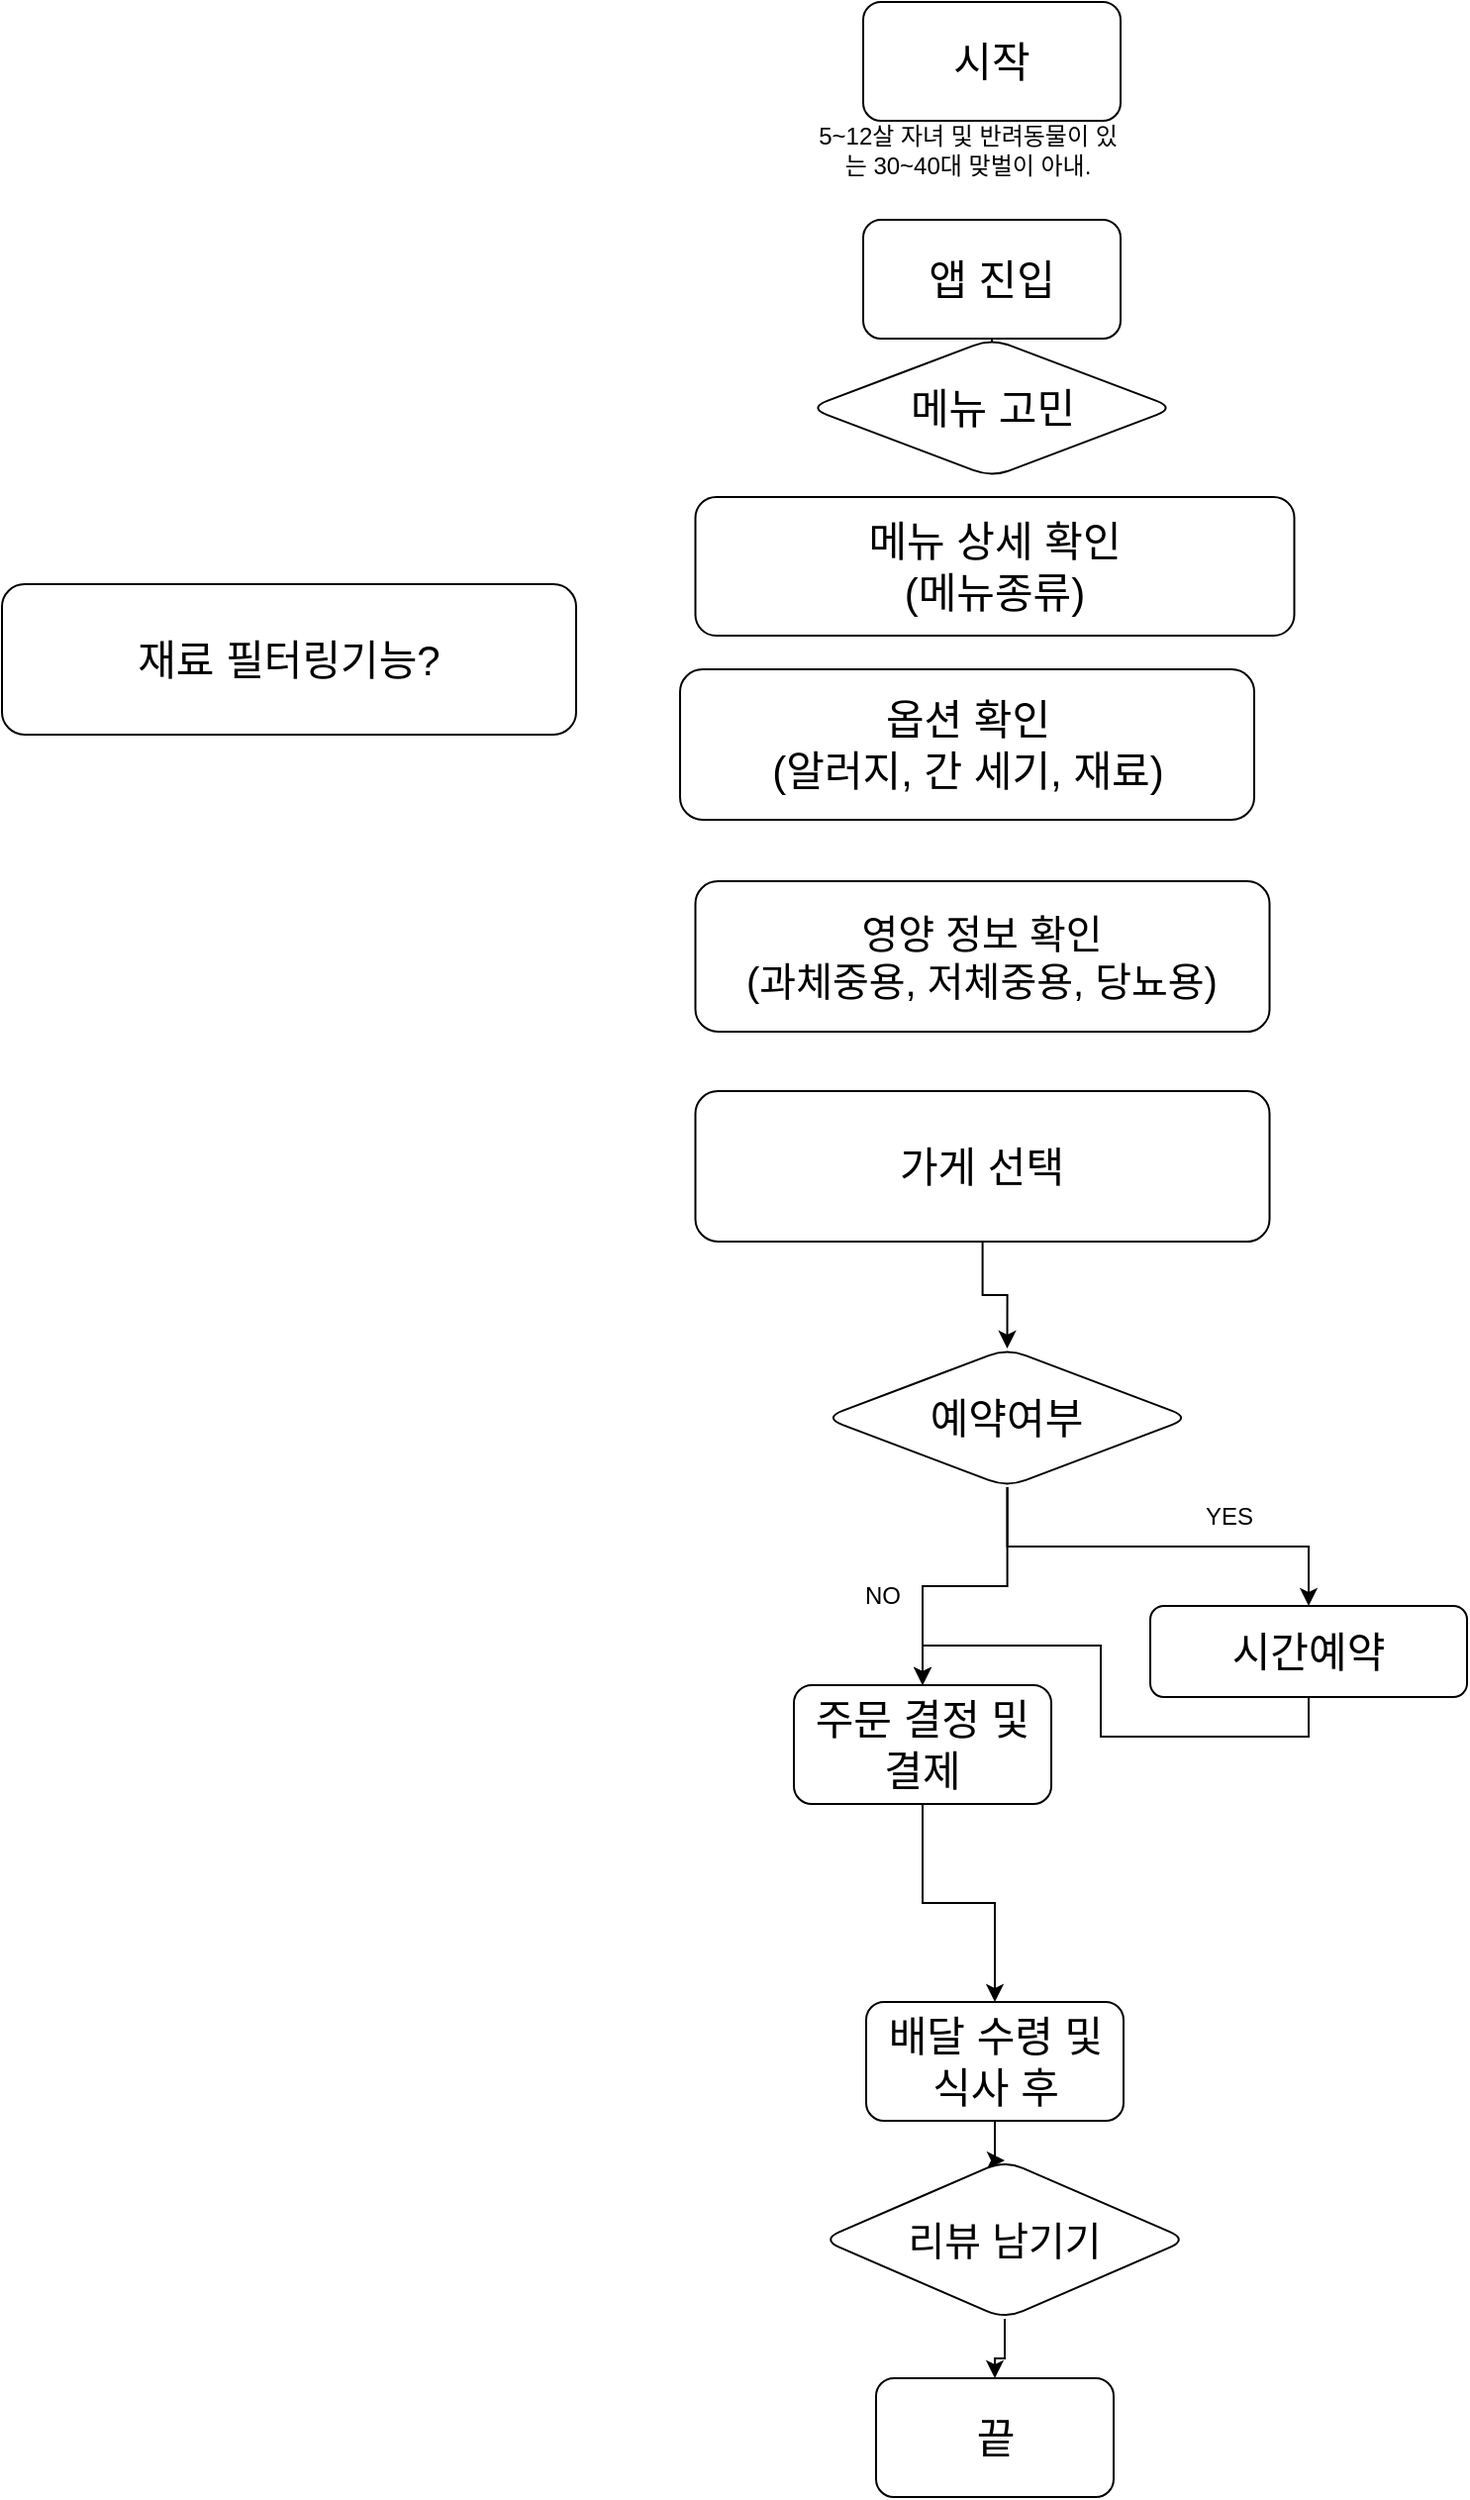 <mxfile version="28.2.8">
  <diagram name="페이지-1" id="25WP1_fd7J1cwdtx8Or1">
    <mxGraphModel dx="1203" dy="1277" grid="1" gridSize="10" guides="1" tooltips="1" connect="1" arrows="1" fold="1" page="1" pageScale="1" pageWidth="827" pageHeight="1169" math="0" shadow="0">
      <root>
        <mxCell id="0" />
        <mxCell id="1" parent="0" />
        <mxCell id="aMcZZvX24LN74UGp-i6H-1" value="&lt;font style=&quot;font-size: 21px;&quot;&gt;시작&lt;/font&gt;" style="rounded=1;whiteSpace=wrap;html=1;perimeterSpacing=0;" vertex="1" parent="1">
          <mxGeometry x="655" y="120" width="130" height="60" as="geometry" />
        </mxCell>
        <mxCell id="aMcZZvX24LN74UGp-i6H-2" value="5~12살 자녀 및 반려동물이 있는 30~40대 맞벌이 아내." style="text;html=1;whiteSpace=wrap;strokeColor=none;fillColor=none;align=center;verticalAlign=middle;rounded=0;" vertex="1" parent="1">
          <mxGeometry x="627.5" y="180" width="160" height="30" as="geometry" />
        </mxCell>
        <mxCell id="aMcZZvX24LN74UGp-i6H-3" value="&lt;font style=&quot;font-size: 21px;&quot;&gt;메뉴 상세 확인&lt;/font&gt;&lt;div&gt;&lt;span style=&quot;font-size: 21px;&quot;&gt;(메뉴종류)&lt;/span&gt;&lt;/div&gt;" style="rounded=1;whiteSpace=wrap;html=1;perimeterSpacing=0;" vertex="1" parent="1">
          <mxGeometry x="570.25" y="370" width="302.5" height="70" as="geometry" />
        </mxCell>
        <mxCell id="aMcZZvX24LN74UGp-i6H-4" style="edgeStyle=orthogonalEdgeStyle;rounded=0;orthogonalLoop=1;jettySize=auto;html=1;entryX=0.5;entryY=0;entryDx=0;entryDy=0;" edge="1" parent="1" source="aMcZZvX24LN74UGp-i6H-5" target="aMcZZvX24LN74UGp-i6H-13">
          <mxGeometry relative="1" as="geometry" />
        </mxCell>
        <mxCell id="aMcZZvX24LN74UGp-i6H-5" value="&lt;font style=&quot;font-size: 21px;&quot;&gt;앱 진입&lt;/font&gt;" style="rounded=1;whiteSpace=wrap;html=1;perimeterSpacing=0;" vertex="1" parent="1">
          <mxGeometry x="655" y="230" width="130" height="60" as="geometry" />
        </mxCell>
        <mxCell id="aMcZZvX24LN74UGp-i6H-6" style="edgeStyle=orthogonalEdgeStyle;rounded=0;orthogonalLoop=1;jettySize=auto;html=1;exitX=0.5;exitY=1;exitDx=0;exitDy=0;entryX=0.5;entryY=0;entryDx=0;entryDy=0;" edge="1" parent="1" source="aMcZZvX24LN74UGp-i6H-7" target="aMcZZvX24LN74UGp-i6H-9">
          <mxGeometry relative="1" as="geometry" />
        </mxCell>
        <mxCell id="aMcZZvX24LN74UGp-i6H-7" value="&lt;font style=&quot;font-size: 21px;&quot;&gt;주문 결정 및 결제&lt;/font&gt;" style="rounded=1;whiteSpace=wrap;html=1;perimeterSpacing=0;" vertex="1" parent="1">
          <mxGeometry x="620" y="970" width="130" height="60" as="geometry" />
        </mxCell>
        <mxCell id="aMcZZvX24LN74UGp-i6H-8" value="" style="edgeStyle=orthogonalEdgeStyle;rounded=0;orthogonalLoop=1;jettySize=auto;html=1;" edge="1" parent="1" source="aMcZZvX24LN74UGp-i6H-9" target="aMcZZvX24LN74UGp-i6H-11">
          <mxGeometry relative="1" as="geometry" />
        </mxCell>
        <mxCell id="aMcZZvX24LN74UGp-i6H-9" value="&lt;font style=&quot;font-size: 21px;&quot;&gt;배달 수령 및 식사 후&lt;/font&gt;" style="rounded=1;whiteSpace=wrap;html=1;perimeterSpacing=0;" vertex="1" parent="1">
          <mxGeometry x="656.5" y="1130" width="130" height="60" as="geometry" />
        </mxCell>
        <mxCell id="aMcZZvX24LN74UGp-i6H-10" value="" style="edgeStyle=orthogonalEdgeStyle;rounded=0;orthogonalLoop=1;jettySize=auto;html=1;" edge="1" parent="1" source="aMcZZvX24LN74UGp-i6H-11" target="aMcZZvX24LN74UGp-i6H-12">
          <mxGeometry relative="1" as="geometry" />
        </mxCell>
        <mxCell id="aMcZZvX24LN74UGp-i6H-11" value="&lt;font style=&quot;font-size: 20px;&quot;&gt;리뷰 남기기&lt;/font&gt;" style="rhombus;whiteSpace=wrap;html=1;rounded=1;" vertex="1" parent="1">
          <mxGeometry x="634" y="1210" width="185" height="80" as="geometry" />
        </mxCell>
        <mxCell id="aMcZZvX24LN74UGp-i6H-12" value="&lt;font style=&quot;font-size: 21px;&quot;&gt;끝&lt;/font&gt;" style="whiteSpace=wrap;html=1;rounded=1;" vertex="1" parent="1">
          <mxGeometry x="661.5" y="1320" width="120" height="60" as="geometry" />
        </mxCell>
        <mxCell id="aMcZZvX24LN74UGp-i6H-13" value="&lt;span style=&quot;font-size: 21px;&quot;&gt;메뉴 고민&lt;/span&gt;" style="rhombus;whiteSpace=wrap;html=1;rounded=1;" vertex="1" parent="1">
          <mxGeometry x="627.5" y="290" width="185" height="70" as="geometry" />
        </mxCell>
        <mxCell id="aMcZZvX24LN74UGp-i6H-14" value="&lt;font style=&quot;font-size: 21px;&quot;&gt;옵션 확인&lt;/font&gt;&lt;div&gt;&lt;font style=&quot;font-size: 21px;&quot;&gt;(알러지, 간 세기, 재료)&lt;/font&gt;&lt;/div&gt;" style="rounded=1;whiteSpace=wrap;html=1;perimeterSpacing=0;" vertex="1" parent="1">
          <mxGeometry x="562.5" y="457" width="290" height="76" as="geometry" />
        </mxCell>
        <mxCell id="aMcZZvX24LN74UGp-i6H-15" style="edgeStyle=orthogonalEdgeStyle;rounded=0;orthogonalLoop=1;jettySize=auto;html=1;exitX=0.5;exitY=1;exitDx=0;exitDy=0;entryX=0.5;entryY=0;entryDx=0;entryDy=0;" edge="1" parent="1" source="aMcZZvX24LN74UGp-i6H-16" target="aMcZZvX24LN74UGp-i6H-7">
          <mxGeometry relative="1" as="geometry" />
        </mxCell>
        <mxCell id="aMcZZvX24LN74UGp-i6H-16" value="&lt;span style=&quot;font-size: 21px;&quot;&gt;시간예약&lt;/span&gt;" style="rounded=1;whiteSpace=wrap;html=1;perimeterSpacing=0;" vertex="1" parent="1">
          <mxGeometry x="800" y="930" width="160" height="46" as="geometry" />
        </mxCell>
        <mxCell id="aMcZZvX24LN74UGp-i6H-17" value="&lt;font style=&quot;font-size: 20px;&quot;&gt;영양 정보 확인&lt;/font&gt;&lt;div&gt;&lt;font style=&quot;font-size: 20px;&quot;&gt;(과체중용, 저체중용, 당뇨용)&lt;/font&gt;&lt;/div&gt;" style="rounded=1;whiteSpace=wrap;html=1;perimeterSpacing=0;" vertex="1" parent="1">
          <mxGeometry x="570.25" y="564" width="290" height="76" as="geometry" />
        </mxCell>
        <mxCell id="aMcZZvX24LN74UGp-i6H-18" style="edgeStyle=orthogonalEdgeStyle;rounded=0;orthogonalLoop=1;jettySize=auto;html=1;entryX=0.5;entryY=0;entryDx=0;entryDy=0;" edge="1" parent="1" source="aMcZZvX24LN74UGp-i6H-19" target="aMcZZvX24LN74UGp-i6H-22">
          <mxGeometry relative="1" as="geometry" />
        </mxCell>
        <mxCell id="aMcZZvX24LN74UGp-i6H-19" value="&lt;span style=&quot;font-size: 21px;&quot;&gt;가게 선택&lt;/span&gt;" style="rounded=1;whiteSpace=wrap;html=1;perimeterSpacing=0;" vertex="1" parent="1">
          <mxGeometry x="570.25" y="670" width="290" height="76" as="geometry" />
        </mxCell>
        <mxCell id="aMcZZvX24LN74UGp-i6H-20" style="edgeStyle=orthogonalEdgeStyle;rounded=0;orthogonalLoop=1;jettySize=auto;html=1;entryX=0.5;entryY=0;entryDx=0;entryDy=0;" edge="1" parent="1" source="aMcZZvX24LN74UGp-i6H-22" target="aMcZZvX24LN74UGp-i6H-7">
          <mxGeometry relative="1" as="geometry">
            <mxPoint x="727.75" y="1030" as="targetPoint" />
          </mxGeometry>
        </mxCell>
        <mxCell id="aMcZZvX24LN74UGp-i6H-21" style="edgeStyle=orthogonalEdgeStyle;rounded=0;orthogonalLoop=1;jettySize=auto;html=1;" edge="1" parent="1" source="aMcZZvX24LN74UGp-i6H-22" target="aMcZZvX24LN74UGp-i6H-16">
          <mxGeometry relative="1" as="geometry" />
        </mxCell>
        <mxCell id="aMcZZvX24LN74UGp-i6H-22" value="&lt;span style=&quot;font-size: 21px;&quot;&gt;예약여부&lt;/span&gt;" style="rhombus;whiteSpace=wrap;html=1;rounded=1;" vertex="1" parent="1">
          <mxGeometry x="635.25" y="800" width="185" height="70" as="geometry" />
        </mxCell>
        <mxCell id="aMcZZvX24LN74UGp-i6H-23" value="YES" style="text;html=1;whiteSpace=wrap;strokeColor=none;fillColor=none;align=center;verticalAlign=middle;rounded=0;" vertex="1" parent="1">
          <mxGeometry x="810" y="870" width="60" height="30" as="geometry" />
        </mxCell>
        <mxCell id="aMcZZvX24LN74UGp-i6H-24" value="NO" style="text;html=1;whiteSpace=wrap;strokeColor=none;fillColor=none;align=center;verticalAlign=middle;rounded=0;" vertex="1" parent="1">
          <mxGeometry x="635.25" y="910" width="60" height="30" as="geometry" />
        </mxCell>
        <mxCell id="aMcZZvX24LN74UGp-i6H-25" value="&lt;span style=&quot;font-size: 21px;&quot;&gt;재료 필터링기능?&lt;/span&gt;" style="rounded=1;whiteSpace=wrap;html=1;perimeterSpacing=0;" vertex="1" parent="1">
          <mxGeometry x="220" y="414" width="290" height="76" as="geometry" />
        </mxCell>
      </root>
    </mxGraphModel>
  </diagram>
</mxfile>
